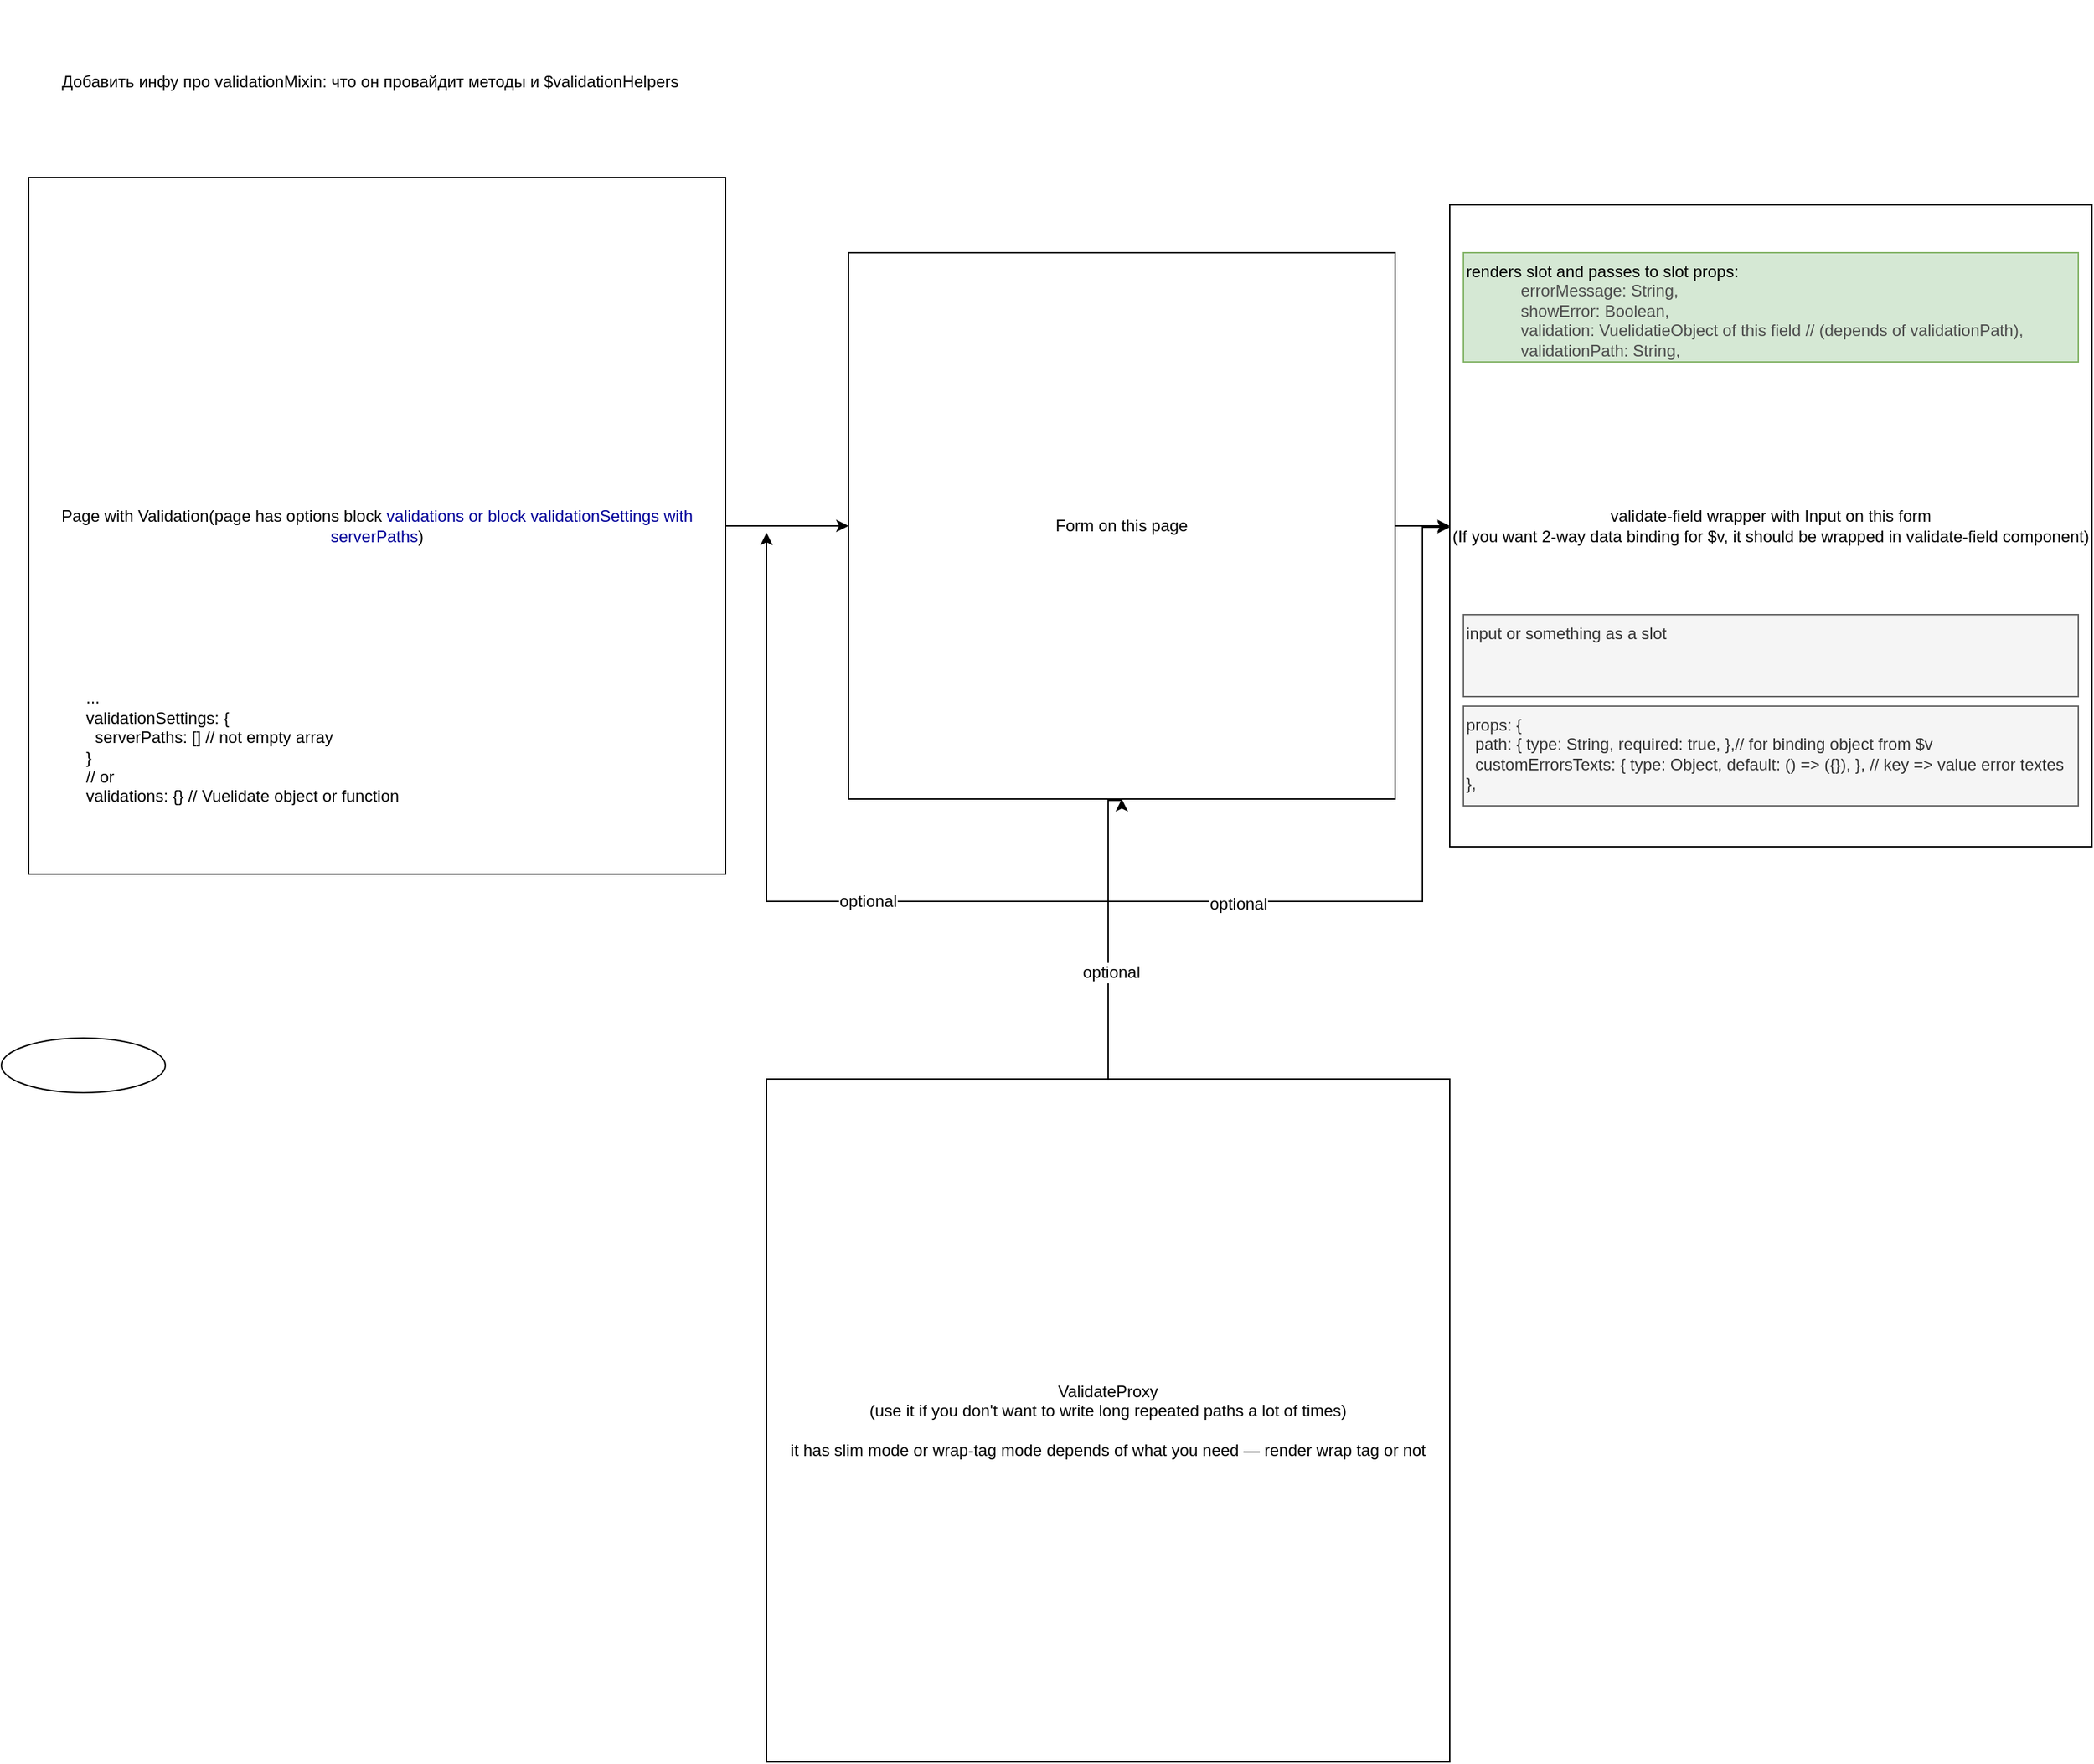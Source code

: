 <mxfile version="12.5.8" type="device"><diagram id="c8gkNbU72sRuuRXMx1tc" name="Page-1"><mxGraphModel dx="3784" dy="2584" grid="1" gridSize="10" guides="1" tooltips="1" connect="1" arrows="1" fold="1" page="1" pageScale="1" pageWidth="827" pageHeight="1169" math="0" shadow="0"><root><mxCell id="0"/><mxCell id="1" parent="0"/><mxCell id="3KYWlv0enxDmBssMcUOx-5" value="" style="edgeStyle=orthogonalEdgeStyle;rounded=0;orthogonalLoop=1;jettySize=auto;html=1;" parent="1" source="3KYWlv0enxDmBssMcUOx-1" target="3KYWlv0enxDmBssMcUOx-4" edge="1"><mxGeometry relative="1" as="geometry"/></mxCell><mxCell id="3KYWlv0enxDmBssMcUOx-1" value="Page with Validation(page has options block &lt;font color=&quot;#000099&quot;&gt;validations or block validationSettings with serverPaths&lt;/font&gt;)" style="whiteSpace=wrap;html=1;aspect=fixed;" parent="1" vertex="1"><mxGeometry x="140" y="210" width="510" height="510" as="geometry"/></mxCell><mxCell id="3KYWlv0enxDmBssMcUOx-7" value="" style="edgeStyle=orthogonalEdgeStyle;rounded=0;orthogonalLoop=1;jettySize=auto;html=1;" parent="1" source="3KYWlv0enxDmBssMcUOx-4" target="3KYWlv0enxDmBssMcUOx-6" edge="1"><mxGeometry relative="1" as="geometry"/></mxCell><mxCell id="3KYWlv0enxDmBssMcUOx-4" value="Form on this page" style="whiteSpace=wrap;html=1;aspect=fixed;" parent="1" vertex="1"><mxGeometry x="740" y="265" width="400" height="400" as="geometry"/></mxCell><mxCell id="3KYWlv0enxDmBssMcUOx-6" value="validate-field wrapper with Input on this form&lt;br&gt;(If you want 2-way data binding for $v, it should be wrapped in validate-field component)" style="whiteSpace=wrap;html=1;aspect=fixed;" parent="1" vertex="1"><mxGeometry x="1180" y="230" width="470" height="470" as="geometry"/></mxCell><mxCell id="3KYWlv0enxDmBssMcUOx-3" value="...&lt;br&gt;validationSettings: {&lt;br&gt;&amp;nbsp; serverPaths: [] // not empty array&lt;br&gt;}&lt;br&gt;// or&lt;br&gt;validations: {} // Vuelidate object or function" style="text;html=1;strokeColor=none;fillColor=none;align=left;verticalAlign=middle;whiteSpace=wrap;rounded=0;" parent="1" vertex="1"><mxGeometry x="180" y="574" width="280" height="106" as="geometry"/></mxCell><mxCell id="3KYWlv0enxDmBssMcUOx-11" value="props: {&lt;br&gt;&amp;nbsp; path: { type: String, required: true, },// for binding object from $v&lt;br&gt;&amp;nbsp; customErrorsTexts: { type: Object, default: () =&amp;gt; ({}), }, // key =&amp;gt; value error textes&lt;br&gt;}," style="text;html=1;fillColor=#f5f5f5;strokeColor=#666666;fontColor=#333333;" parent="1" vertex="1"><mxGeometry x="1190" y="597" width="450" height="73" as="geometry"/></mxCell><mxCell id="3KYWlv0enxDmBssMcUOx-12" value="input or something as a slot" style="text;html=1;fillColor=#f5f5f5;strokeColor=#666666;fontColor=#333333;" parent="1" vertex="1"><mxGeometry x="1190" y="530" width="450" height="60" as="geometry"/></mxCell><mxCell id="3KYWlv0enxDmBssMcUOx-13" value="renders slot and passes to slot props:&lt;br&gt;&lt;blockquote style=&quot;margin: 0 0 0 40px ; border: none ; padding: 0px&quot;&gt;&lt;font color=&quot;#4d4d4d&quot;&gt;errorMessage: String,&amp;nbsp;&lt;br&gt;&lt;/font&gt;&lt;font color=&quot;#4d4d4d&quot;&gt;showError: Boolean,&amp;nbsp;&lt;br&gt;&lt;/font&gt;&lt;font color=&quot;#4d4d4d&quot;&gt;validation: VuelidatieObject of this field // (depends of validationPath),&amp;nbsp;&lt;br&gt;&lt;/font&gt;&lt;font color=&quot;#4d4d4d&quot;&gt;validationPath: String,&amp;nbsp;&lt;/font&gt;&lt;/blockquote&gt;" style="text;html=1;fillColor=#d5e8d4;strokeColor=#82b366;" parent="1" vertex="1"><mxGeometry x="1190" y="265" width="450" height="80" as="geometry"/></mxCell><mxCell id="3KYWlv0enxDmBssMcUOx-20" value="" style="ellipse;whiteSpace=wrap;html=1;" parent="1" vertex="1"><mxGeometry x="120" y="840" width="120" height="40" as="geometry"/></mxCell><mxCell id="TJOI90Vz5M0YEaQg6mnm-3" style="edgeStyle=orthogonalEdgeStyle;rounded=0;orthogonalLoop=1;jettySize=auto;html=1;exitX=0.5;exitY=0;exitDx=0;exitDy=0;" edge="1" parent="1" source="TJOI90Vz5M0YEaQg6mnm-1"><mxGeometry relative="1" as="geometry"><mxPoint x="680" y="470" as="targetPoint"/><Array as="points"><mxPoint x="930" y="740"/><mxPoint x="680" y="740"/></Array></mxGeometry></mxCell><mxCell id="TJOI90Vz5M0YEaQg6mnm-9" value="optional" style="text;html=1;align=center;verticalAlign=middle;resizable=0;points=[];labelBackgroundColor=#ffffff;" vertex="1" connectable="0" parent="TJOI90Vz5M0YEaQg6mnm-3"><mxGeometry x="-0.059" relative="1" as="geometry"><mxPoint as="offset"/></mxGeometry></mxCell><mxCell id="TJOI90Vz5M0YEaQg6mnm-4" style="edgeStyle=orthogonalEdgeStyle;rounded=0;orthogonalLoop=1;jettySize=auto;html=1;exitX=0.5;exitY=0;exitDx=0;exitDy=0;entryX=0.5;entryY=1;entryDx=0;entryDy=0;" edge="1" parent="1" source="TJOI90Vz5M0YEaQg6mnm-1" target="3KYWlv0enxDmBssMcUOx-4"><mxGeometry relative="1" as="geometry"><Array as="points"><mxPoint x="930" y="666"/></Array></mxGeometry></mxCell><mxCell id="TJOI90Vz5M0YEaQg6mnm-5" style="edgeStyle=orthogonalEdgeStyle;rounded=0;orthogonalLoop=1;jettySize=auto;html=1;exitX=0.5;exitY=0;exitDx=0;exitDy=0;entryX=0;entryY=0.5;entryDx=0;entryDy=0;" edge="1" parent="1" source="TJOI90Vz5M0YEaQg6mnm-1" target="3KYWlv0enxDmBssMcUOx-6"><mxGeometry relative="1" as="geometry"><Array as="points"><mxPoint x="930" y="740"/><mxPoint x="1160" y="740"/><mxPoint x="1160" y="466"/></Array></mxGeometry></mxCell><mxCell id="TJOI90Vz5M0YEaQg6mnm-10" value="optional" style="text;html=1;align=center;verticalAlign=middle;resizable=0;points=[];labelBackgroundColor=#ffffff;" vertex="1" connectable="0" parent="TJOI90Vz5M0YEaQg6mnm-5"><mxGeometry x="-0.761" y="-2" relative="1" as="geometry"><mxPoint as="offset"/></mxGeometry></mxCell><mxCell id="TJOI90Vz5M0YEaQg6mnm-11" value="optional" style="text;html=1;align=center;verticalAlign=middle;resizable=0;points=[];labelBackgroundColor=#ffffff;" vertex="1" connectable="0" parent="TJOI90Vz5M0YEaQg6mnm-5"><mxGeometry x="-0.315" y="-2" relative="1" as="geometry"><mxPoint as="offset"/></mxGeometry></mxCell><mxCell id="TJOI90Vz5M0YEaQg6mnm-1" value="ValidateProxy&lt;br&gt;(use it if you don't want to write long repeated paths a lot of times)&lt;br&gt;&lt;br&gt;it has slim mode or wrap-tag mode depends of what you need — render wrap tag or not" style="whiteSpace=wrap;html=1;aspect=fixed;" vertex="1" parent="1"><mxGeometry x="680" y="870" width="500" height="500" as="geometry"/></mxCell><mxCell id="TJOI90Vz5M0YEaQg6mnm-12" value="Добавить инфу про validationMixin: что он провайдит методы и $validationHelpers" style="text;html=1;strokeColor=none;fillColor=none;align=center;verticalAlign=middle;whiteSpace=wrap;rounded=0;" vertex="1" parent="1"><mxGeometry x="150" y="80" width="480" height="120" as="geometry"/></mxCell></root></mxGraphModel></diagram></mxfile>